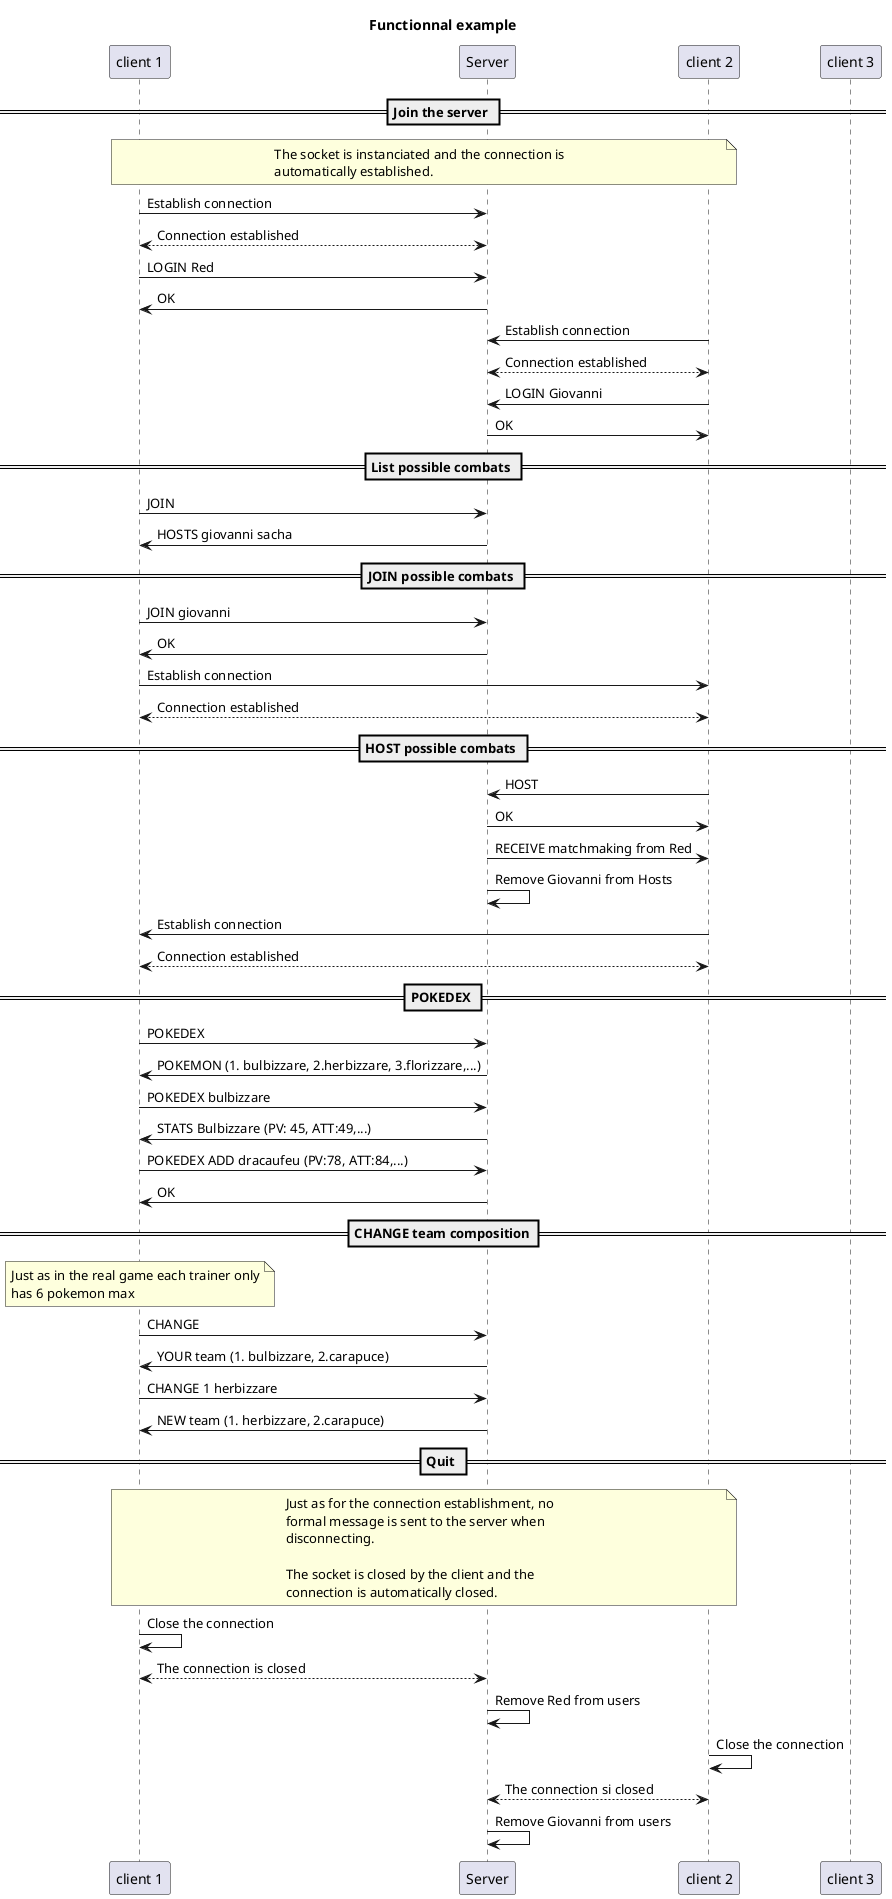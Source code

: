 @startuml functional-example

title "Functionnal example"

participant "client 1" as c1
participant "Server" as s
participant "client 2" as giovanni
participant "client 3" as sacha

== Join the server ==

note over c1,giovanni
The socket is instanciated and the connection is
automatically established.
end note

c1->s : Establish connection
c1<-->s : Connection established

c1->s: LOGIN Red
s->c1: OK

giovanni->s: Establish connection
s<-->giovanni: Connection established

giovanni->s: LOGIN Giovanni
s->giovanni: OK

== List possible combats ==

c1->s: JOIN
s->c1: HOSTS giovanni sacha

== JOIN possible combats ==

c1->s: JOIN giovanni
s->c1: OK

c1->giovanni: Establish connection
c1<-->giovanni: Connection established

== HOST possible combats ==

giovanni->s: HOST
s->giovanni: OK
s->giovanni: RECEIVE matchmaking from Red
s->s: Remove Giovanni from Hosts

giovanni->c1: Establish connection
c1<-->giovanni: Connection established

== POKEDEX ==

c1->s: POKEDEX
s->c1: POKEMON (1. bulbizzare, 2.herbizzare, 3.florizzare,...)
c1->s: POKEDEX bulbizzare
s->c1: STATS Bulbizzare (PV: 45, ATT:49,...)

c1->s: POKEDEX ADD dracaufeu (PV:78, ATT:84,...)
s->c1: OK

== CHANGE team composition==
note over c1
Just as in the real game each trainer only
has 6 pokemon max
end note

c1->s: CHANGE
s->c1: YOUR team (1. bulbizzare, 2.carapuce)
c1->s: CHANGE 1 herbizzare
s->c1: NEW team (1. herbizzare, 2.carapuce)

== Quit ==

note over c1,giovanni
Just as for the connection establishment, no
formal message is sent to the server when
disconnecting.

The socket is closed by the client and the
connection is automatically closed.
end note

c1->c1: Close the connection
c1<-->s: The connection is closed
s->s: Remove Red from users

giovanni->giovanni: Close the connection
giovanni<-->s: The connection si closed
s->s: Remove Giovanni from users

@enduml
